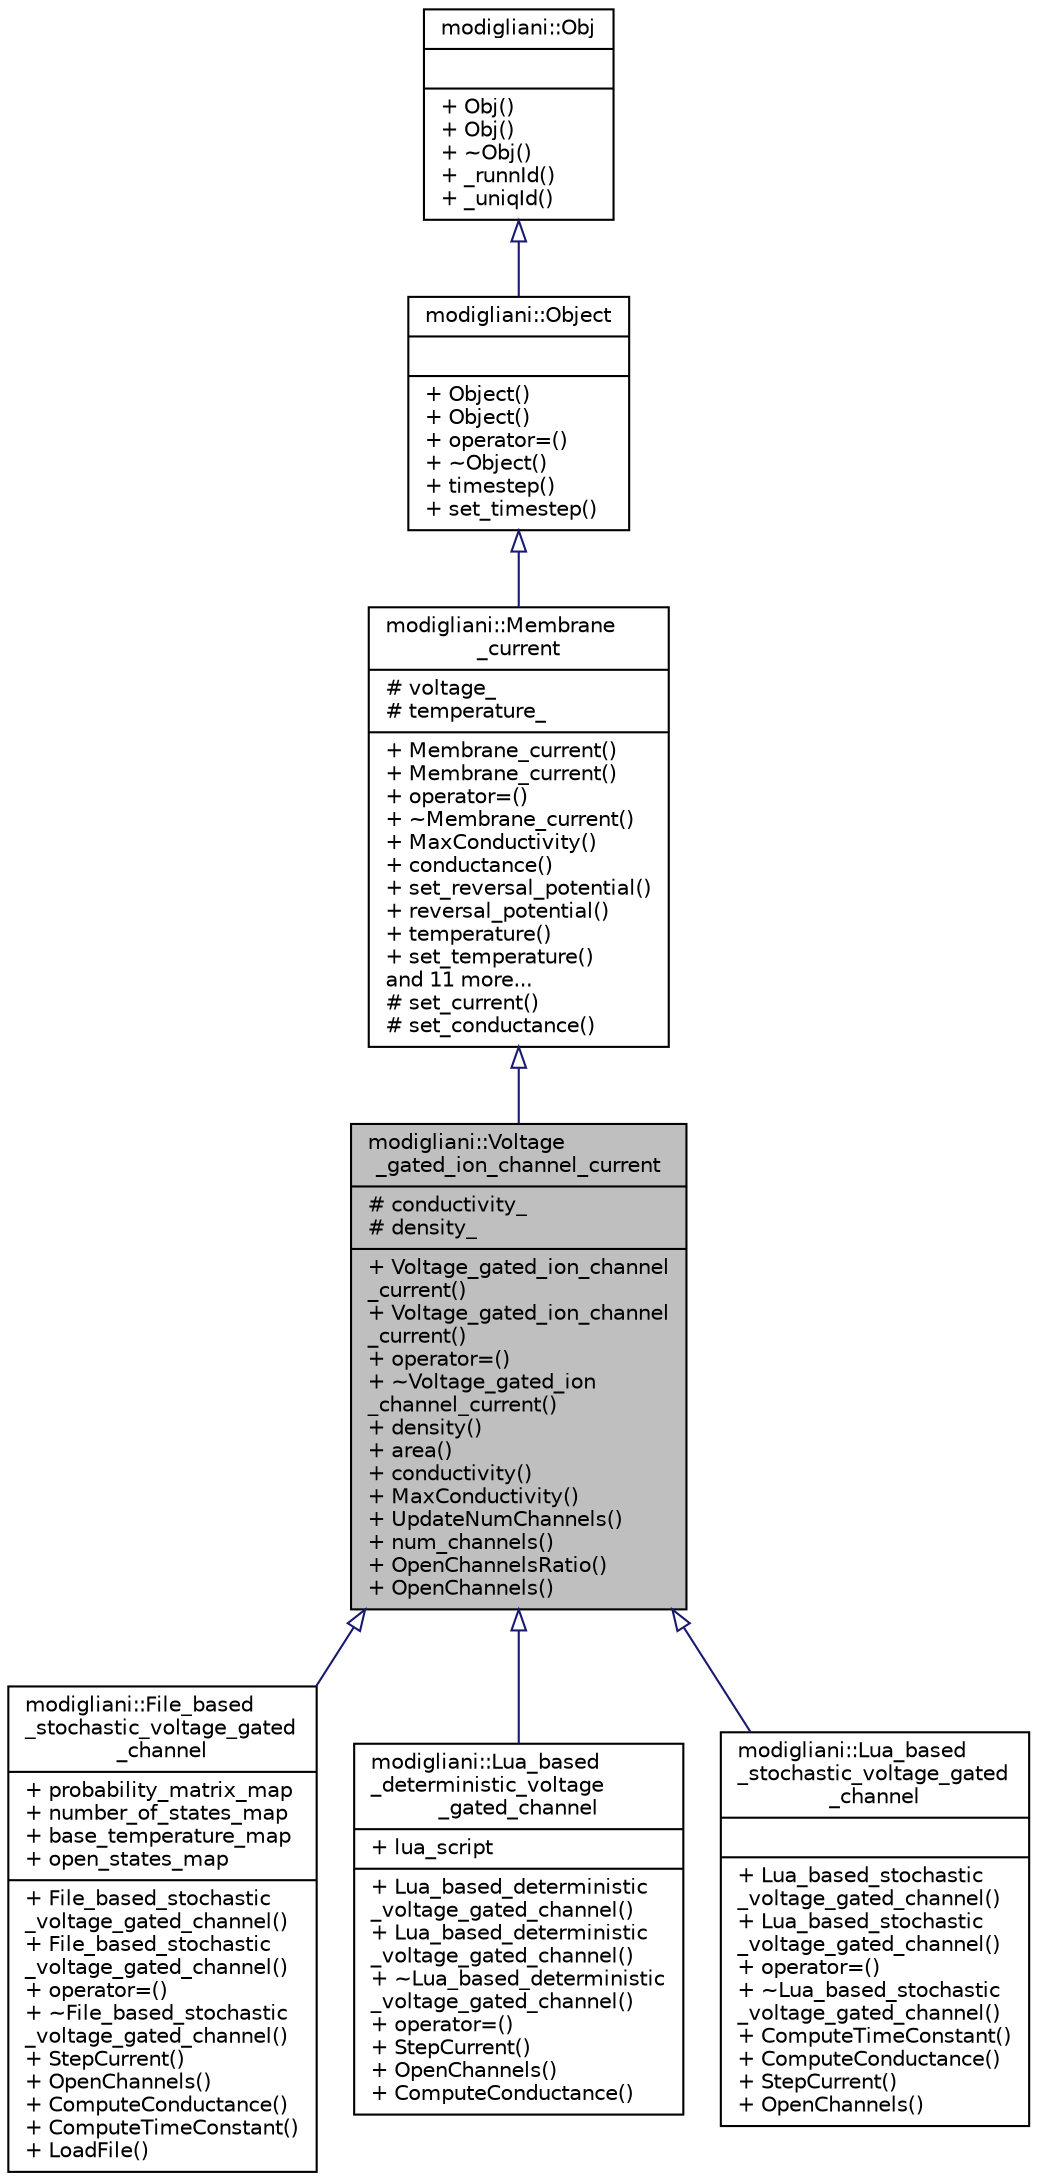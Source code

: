 digraph "modigliani::Voltage_gated_ion_channel_current"
{
  bgcolor="transparent";
  edge [fontname="Helvetica",fontsize="10",labelfontname="Helvetica",labelfontsize="10"];
  node [fontname="Helvetica",fontsize="10",shape=record];
  Node0 [label="{modigliani::Voltage\l_gated_ion_channel_current\n|# conductivity_\l# density_\l|+ Voltage_gated_ion_channel\l_current()\l+ Voltage_gated_ion_channel\l_current()\l+ operator=()\l+ ~Voltage_gated_ion\l_channel_current()\l+ density()\l+ area()\l+ conductivity()\l+ MaxConductivity()\l+ UpdateNumChannels()\l+ num_channels()\l+ OpenChannelsRatio()\l+ OpenChannels()\l}",height=0.2,width=0.4,color="black", fillcolor="grey75", style="filled", fontcolor="black"];
  Node1 -> Node0 [dir="back",color="midnightblue",fontsize="10",style="solid",arrowtail="onormal",fontname="Helvetica"];
  Node1 [label="{modigliani::Membrane\l_current\n|# voltage_\l# temperature_\l|+ Membrane_current()\l+ Membrane_current()\l+ operator=()\l+ ~Membrane_current()\l+ MaxConductivity()\l+ conductance()\l+ set_reversal_potential()\l+ reversal_potential()\l+ temperature()\l+ set_temperature()\land 11 more...\l# set_current()\l# set_conductance()\l}",height=0.2,width=0.4,color="black",URL="$classmodigliani_1_1Membrane__current.html",tooltip="Membrane_current class. "];
  Node2 -> Node1 [dir="back",color="midnightblue",fontsize="10",style="solid",arrowtail="onormal",fontname="Helvetica"];
  Node2 [label="{modigliani::Object\n||+ Object()\l+ Object()\l+ operator=()\l+ ~Object()\l+ timestep()\l+ set_timestep()\l}",height=0.2,width=0.4,color="black",URL="$classmodigliani_1_1Object.html",tooltip="Base class for all objects in modigliani. "];
  Node3 -> Node2 [dir="back",color="midnightblue",fontsize="10",style="solid",arrowtail="onormal",fontname="Helvetica"];
  Node3 [label="{modigliani::Obj\n||+ Obj()\l+ Obj()\l+ ~Obj()\l+ _runnId()\l+ _uniqId()\l}",height=0.2,width=0.4,color="black",URL="$classmodigliani_1_1Obj.html",tooltip="Master class for all objects. "];
  Node0 -> Node4 [dir="back",color="midnightblue",fontsize="10",style="solid",arrowtail="onormal",fontname="Helvetica"];
  Node4 [label="{modigliani::File_based\l_stochastic_voltage_gated\l_channel\n|+ probability_matrix_map\l+ number_of_states_map\l+ base_temperature_map\l+ open_states_map\l|+ File_based_stochastic\l_voltage_gated_channel()\l+ File_based_stochastic\l_voltage_gated_channel()\l+ operator=()\l+ ~File_based_stochastic\l_voltage_gated_channel()\l+ StepCurrent()\l+ OpenChannels()\l+ ComputeConductance()\l+ ComputeTimeConstant()\l+ LoadFile()\l}",height=0.2,width=0.4,color="black",URL="$classmodigliani_1_1File__based__stochastic__voltage__gated__channel.html",tooltip="Voltage gated ion channel with transition probabilities stored in a file. "];
  Node0 -> Node5 [dir="back",color="midnightblue",fontsize="10",style="solid",arrowtail="onormal",fontname="Helvetica"];
  Node5 [label="{modigliani::Lua_based\l_deterministic_voltage\l_gated_channel\n|+ lua_script\l|+ Lua_based_deterministic\l_voltage_gated_channel()\l+ Lua_based_deterministic\l_voltage_gated_channel()\l+ ~Lua_based_deterministic\l_voltage_gated_channel()\l+ operator=()\l+ StepCurrent()\l+ OpenChannels()\l+ ComputeConductance()\l}",height=0.2,width=0.4,color="black",URL="$classmodigliani_1_1Lua__based__deterministic__voltage__gated__channel.html",tooltip="This class contains can read a lua script and interpret it to simulate an ion channel deterministical..."];
  Node0 -> Node6 [dir="back",color="midnightblue",fontsize="10",style="solid",arrowtail="onormal",fontname="Helvetica"];
  Node6 [label="{modigliani::Lua_based\l_stochastic_voltage_gated\l_channel\n||+ Lua_based_stochastic\l_voltage_gated_channel()\l+ Lua_based_stochastic\l_voltage_gated_channel()\l+ operator=()\l+ ~Lua_based_stochastic\l_voltage_gated_channel()\l+ ComputeTimeConstant()\l+ ComputeConductance()\l+ StepCurrent()\l+ OpenChannels()\l}",height=0.2,width=0.4,color="black",URL="$classmodigliani_1_1Lua__based__stochastic__voltage__gated__channel.html",tooltip="Stochastic ion channel with transition probabilities read from a lua script. "];
}
